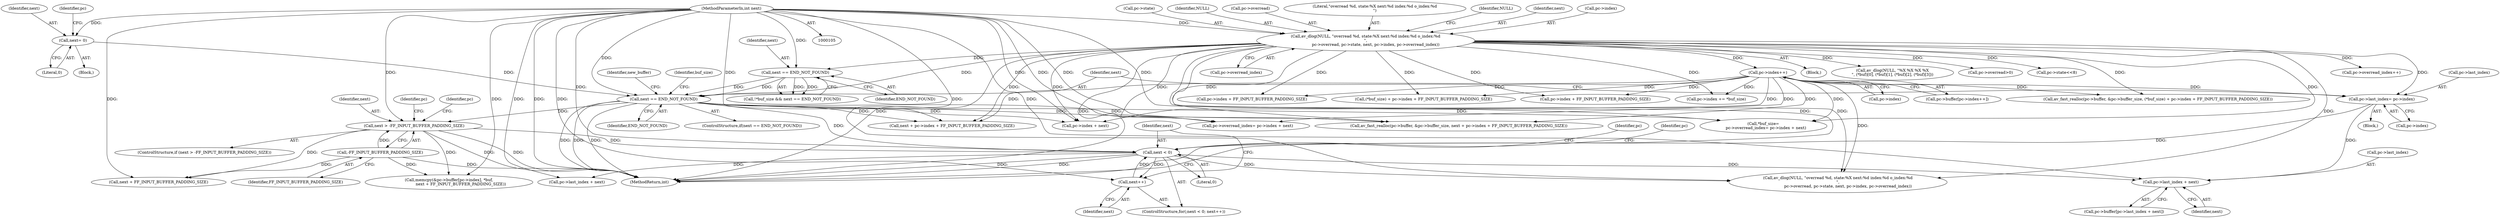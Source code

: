 digraph "0_FFmpeg_f31011e9abfb2ae75bb32bc44e2c34194c8dc40a@pointer" {
"1000352" [label="(Call,pc->last_index + next)"];
"1000191" [label="(Call,pc->last_index= pc->index)"];
"1000167" [label="(Call,pc->index++)"];
"1000116" [label="(Call,av_dlog(NULL, \"overread %d, state:%X next:%d index:%d o_index:%d\n\",\n                pc->overread, pc->state, next, pc->index, pc->overread_index))"];
"1000107" [label="(MethodParameterIn,int next)"];
"1000332" [label="(Call,next < 0)"];
"1000335" [label="(Call,next++)"];
"1000302" [label="(Call,next > -FF_INPUT_BUFFER_PADDING_SIZE)"];
"1000199" [label="(Call,next == END_NOT_FOUND)"];
"1000184" [label="(Call,next == END_NOT_FOUND)"];
"1000188" [label="(Call,next= 0)"];
"1000304" [label="(Call,-FF_INPUT_BUFFER_PADDING_SIZE)"];
"1000285" [label="(Call,pc->index + FF_INPUT_BUFFER_PADDING_SIZE)"];
"1000348" [label="(Call,pc->buffer[pc->last_index + next])"];
"1000188" [label="(Call,next= 0)"];
"1000385" [label="(Call,av_dlog(NULL, \"overread %d, state:%X next:%d index:%d o_index:%d\n\",\n                pc->overread, pc->state, next, pc->index, pc->overread_index))"];
"1000126" [label="(Call,pc->index)"];
"1000175" [label="(Call,pc->overread_index++)"];
"1000382" [label="(Identifier,pc)"];
"1000198" [label="(ControlStructure,if(next == END_NOT_FOUND))"];
"1000258" [label="(Call,pc->overread_index= pc->index + next)"];
"1000122" [label="(Call,pc->state)"];
"1000246" [label="(Call,pc->index += *buf_size)"];
"1000191" [label="(Call,pc->last_index= pc->index)"];
"1000334" [label="(Literal,0)"];
"1000335" [label="(Call,next++)"];
"1000257" [label="(Identifier,buf_size)"];
"1000422" [label="(MethodReturn,int)"];
"1000186" [label="(Identifier,END_NOT_FOUND)"];
"1000371" [label="(Call,pc->last_index + next)"];
"1000167" [label="(Call,pc->index++)"];
"1000331" [label="(ControlStructure,for(;next < 0; next++))"];
"1000332" [label="(Call,next < 0)"];
"1000180" [label="(Call,!*buf_size && next == END_NOT_FOUND)"];
"1000206" [label="(Call,av_fast_realloc(pc->buffer, &pc->buffer_size, (*buf_size) + pc->index + FF_INPUT_BUFFER_PADDING_SIZE))"];
"1000301" [label="(ControlStructure,if (next > -FF_INPUT_BUFFER_PADDING_SIZE))"];
"1000303" [label="(Identifier,next)"];
"1000117" [label="(Identifier,NULL)"];
"1000205" [label="(Identifier,new_buffer)"];
"1000110" [label="(Block,)"];
"1000189" [label="(Identifier,next)"];
"1000340" [label="(Identifier,pc)"];
"1000305" [label="(Identifier,FF_INPUT_BUFFER_PADDING_SIZE)"];
"1000184" [label="(Call,next == END_NOT_FOUND)"];
"1000353" [label="(Call,pc->last_index)"];
"1000190" [label="(Literal,0)"];
"1000119" [label="(Call,pc->overread)"];
"1000118" [label="(Literal,\"overread %d, state:%X next:%d index:%d o_index:%d\n\")"];
"1000214" [label="(Call,(*buf_size) + pc->index + FF_INPUT_BUFFER_PADDING_SIZE)"];
"1000200" [label="(Identifier,next)"];
"1000129" [label="(Call,pc->overread_index)"];
"1000217" [label="(Call,pc->index + FF_INPUT_BUFFER_PADDING_SIZE)"];
"1000133" [label="(Identifier,NULL)"];
"1000107" [label="(MethodParameterIn,int next)"];
"1000125" [label="(Identifier,next)"];
"1000187" [label="(Block,)"];
"1000168" [label="(Call,pc->index)"];
"1000255" [label="(Call,*buf_size=\n    pc->overread_index= pc->index + next)"];
"1000304" [label="(Call,-FF_INPUT_BUFFER_PADDING_SIZE)"];
"1000163" [label="(Call,pc->buffer[pc->index++])"];
"1000322" [label="(Identifier,pc)"];
"1000275" [label="(Call,av_fast_realloc(pc->buffer, &pc->buffer_size, next + pc->index + FF_INPUT_BUFFER_PADDING_SIZE))"];
"1000116" [label="(Call,av_dlog(NULL, \"overread %d, state:%X next:%d index:%d o_index:%d\n\",\n                pc->overread, pc->state, next, pc->index, pc->overread_index))"];
"1000195" [label="(Call,pc->index)"];
"1000115" [label="(Block,)"];
"1000201" [label="(Identifier,END_NOT_FOUND)"];
"1000283" [label="(Call,next + pc->index + FF_INPUT_BUFFER_PADDING_SIZE)"];
"1000306" [label="(Call,memcpy(&pc->buffer[pc->index], *buf,\n                   next + FF_INPUT_BUFFER_PADDING_SIZE))"];
"1000192" [label="(Call,pc->last_index)"];
"1000132" [label="(Call,av_dlog(NULL, \"%X %X %X %X\n\", (*buf)[0], (*buf)[1], (*buf)[2], (*buf)[3]))"];
"1000152" [label="(Call,pc->overread>0)"];
"1000343" [label="(Call,pc->state<<8)"];
"1000333" [label="(Identifier,next)"];
"1000317" [label="(Call,next + FF_INPUT_BUFFER_PADDING_SIZE)"];
"1000356" [label="(Identifier,next)"];
"1000336" [label="(Identifier,next)"];
"1000185" [label="(Identifier,next)"];
"1000262" [label="(Call,pc->index + next)"];
"1000352" [label="(Call,pc->last_index + next)"];
"1000199" [label="(Call,next == END_NOT_FOUND)"];
"1000310" [label="(Identifier,pc)"];
"1000302" [label="(Call,next > -FF_INPUT_BUFFER_PADDING_SIZE)"];
"1000193" [label="(Identifier,pc)"];
"1000352" -> "1000348"  [label="AST: "];
"1000352" -> "1000356"  [label="CFG: "];
"1000353" -> "1000352"  [label="AST: "];
"1000356" -> "1000352"  [label="AST: "];
"1000348" -> "1000352"  [label="CFG: "];
"1000191" -> "1000352"  [label="DDG: "];
"1000332" -> "1000352"  [label="DDG: "];
"1000107" -> "1000352"  [label="DDG: "];
"1000191" -> "1000110"  [label="AST: "];
"1000191" -> "1000195"  [label="CFG: "];
"1000192" -> "1000191"  [label="AST: "];
"1000195" -> "1000191"  [label="AST: "];
"1000200" -> "1000191"  [label="CFG: "];
"1000191" -> "1000422"  [label="DDG: "];
"1000167" -> "1000191"  [label="DDG: "];
"1000116" -> "1000191"  [label="DDG: "];
"1000167" -> "1000163"  [label="AST: "];
"1000167" -> "1000168"  [label="CFG: "];
"1000168" -> "1000167"  [label="AST: "];
"1000163" -> "1000167"  [label="CFG: "];
"1000116" -> "1000167"  [label="DDG: "];
"1000167" -> "1000206"  [label="DDG: "];
"1000167" -> "1000214"  [label="DDG: "];
"1000167" -> "1000217"  [label="DDG: "];
"1000167" -> "1000246"  [label="DDG: "];
"1000167" -> "1000255"  [label="DDG: "];
"1000167" -> "1000258"  [label="DDG: "];
"1000167" -> "1000262"  [label="DDG: "];
"1000167" -> "1000275"  [label="DDG: "];
"1000167" -> "1000283"  [label="DDG: "];
"1000167" -> "1000285"  [label="DDG: "];
"1000167" -> "1000385"  [label="DDG: "];
"1000116" -> "1000115"  [label="AST: "];
"1000116" -> "1000129"  [label="CFG: "];
"1000117" -> "1000116"  [label="AST: "];
"1000118" -> "1000116"  [label="AST: "];
"1000119" -> "1000116"  [label="AST: "];
"1000122" -> "1000116"  [label="AST: "];
"1000125" -> "1000116"  [label="AST: "];
"1000126" -> "1000116"  [label="AST: "];
"1000129" -> "1000116"  [label="AST: "];
"1000133" -> "1000116"  [label="CFG: "];
"1000116" -> "1000422"  [label="DDG: "];
"1000116" -> "1000422"  [label="DDG: "];
"1000116" -> "1000422"  [label="DDG: "];
"1000107" -> "1000116"  [label="DDG: "];
"1000116" -> "1000132"  [label="DDG: "];
"1000116" -> "1000152"  [label="DDG: "];
"1000116" -> "1000175"  [label="DDG: "];
"1000116" -> "1000184"  [label="DDG: "];
"1000116" -> "1000199"  [label="DDG: "];
"1000116" -> "1000206"  [label="DDG: "];
"1000116" -> "1000214"  [label="DDG: "];
"1000116" -> "1000217"  [label="DDG: "];
"1000116" -> "1000246"  [label="DDG: "];
"1000116" -> "1000255"  [label="DDG: "];
"1000116" -> "1000258"  [label="DDG: "];
"1000116" -> "1000262"  [label="DDG: "];
"1000116" -> "1000275"  [label="DDG: "];
"1000116" -> "1000283"  [label="DDG: "];
"1000116" -> "1000285"  [label="DDG: "];
"1000116" -> "1000343"  [label="DDG: "];
"1000116" -> "1000385"  [label="DDG: "];
"1000116" -> "1000385"  [label="DDG: "];
"1000107" -> "1000105"  [label="AST: "];
"1000107" -> "1000422"  [label="DDG: "];
"1000107" -> "1000184"  [label="DDG: "];
"1000107" -> "1000188"  [label="DDG: "];
"1000107" -> "1000199"  [label="DDG: "];
"1000107" -> "1000255"  [label="DDG: "];
"1000107" -> "1000258"  [label="DDG: "];
"1000107" -> "1000262"  [label="DDG: "];
"1000107" -> "1000275"  [label="DDG: "];
"1000107" -> "1000283"  [label="DDG: "];
"1000107" -> "1000302"  [label="DDG: "];
"1000107" -> "1000306"  [label="DDG: "];
"1000107" -> "1000317"  [label="DDG: "];
"1000107" -> "1000332"  [label="DDG: "];
"1000107" -> "1000335"  [label="DDG: "];
"1000107" -> "1000371"  [label="DDG: "];
"1000107" -> "1000385"  [label="DDG: "];
"1000332" -> "1000331"  [label="AST: "];
"1000332" -> "1000334"  [label="CFG: "];
"1000333" -> "1000332"  [label="AST: "];
"1000334" -> "1000332"  [label="AST: "];
"1000340" -> "1000332"  [label="CFG: "];
"1000382" -> "1000332"  [label="CFG: "];
"1000332" -> "1000422"  [label="DDG: "];
"1000332" -> "1000422"  [label="DDG: "];
"1000335" -> "1000332"  [label="DDG: "];
"1000302" -> "1000332"  [label="DDG: "];
"1000199" -> "1000332"  [label="DDG: "];
"1000332" -> "1000335"  [label="DDG: "];
"1000332" -> "1000371"  [label="DDG: "];
"1000332" -> "1000385"  [label="DDG: "];
"1000335" -> "1000331"  [label="AST: "];
"1000335" -> "1000336"  [label="CFG: "];
"1000336" -> "1000335"  [label="AST: "];
"1000333" -> "1000335"  [label="CFG: "];
"1000302" -> "1000301"  [label="AST: "];
"1000302" -> "1000304"  [label="CFG: "];
"1000303" -> "1000302"  [label="AST: "];
"1000304" -> "1000302"  [label="AST: "];
"1000310" -> "1000302"  [label="CFG: "];
"1000322" -> "1000302"  [label="CFG: "];
"1000302" -> "1000422"  [label="DDG: "];
"1000302" -> "1000422"  [label="DDG: "];
"1000199" -> "1000302"  [label="DDG: "];
"1000304" -> "1000302"  [label="DDG: "];
"1000302" -> "1000306"  [label="DDG: "];
"1000302" -> "1000317"  [label="DDG: "];
"1000199" -> "1000198"  [label="AST: "];
"1000199" -> "1000201"  [label="CFG: "];
"1000200" -> "1000199"  [label="AST: "];
"1000201" -> "1000199"  [label="AST: "];
"1000205" -> "1000199"  [label="CFG: "];
"1000257" -> "1000199"  [label="CFG: "];
"1000199" -> "1000422"  [label="DDG: "];
"1000199" -> "1000422"  [label="DDG: "];
"1000199" -> "1000422"  [label="DDG: "];
"1000184" -> "1000199"  [label="DDG: "];
"1000184" -> "1000199"  [label="DDG: "];
"1000188" -> "1000199"  [label="DDG: "];
"1000199" -> "1000255"  [label="DDG: "];
"1000199" -> "1000258"  [label="DDG: "];
"1000199" -> "1000262"  [label="DDG: "];
"1000199" -> "1000275"  [label="DDG: "];
"1000199" -> "1000283"  [label="DDG: "];
"1000184" -> "1000180"  [label="AST: "];
"1000184" -> "1000186"  [label="CFG: "];
"1000185" -> "1000184"  [label="AST: "];
"1000186" -> "1000184"  [label="AST: "];
"1000180" -> "1000184"  [label="CFG: "];
"1000184" -> "1000180"  [label="DDG: "];
"1000184" -> "1000180"  [label="DDG: "];
"1000188" -> "1000187"  [label="AST: "];
"1000188" -> "1000190"  [label="CFG: "];
"1000189" -> "1000188"  [label="AST: "];
"1000190" -> "1000188"  [label="AST: "];
"1000193" -> "1000188"  [label="CFG: "];
"1000304" -> "1000305"  [label="CFG: "];
"1000305" -> "1000304"  [label="AST: "];
"1000304" -> "1000422"  [label="DDG: "];
"1000304" -> "1000306"  [label="DDG: "];
"1000304" -> "1000317"  [label="DDG: "];
}

